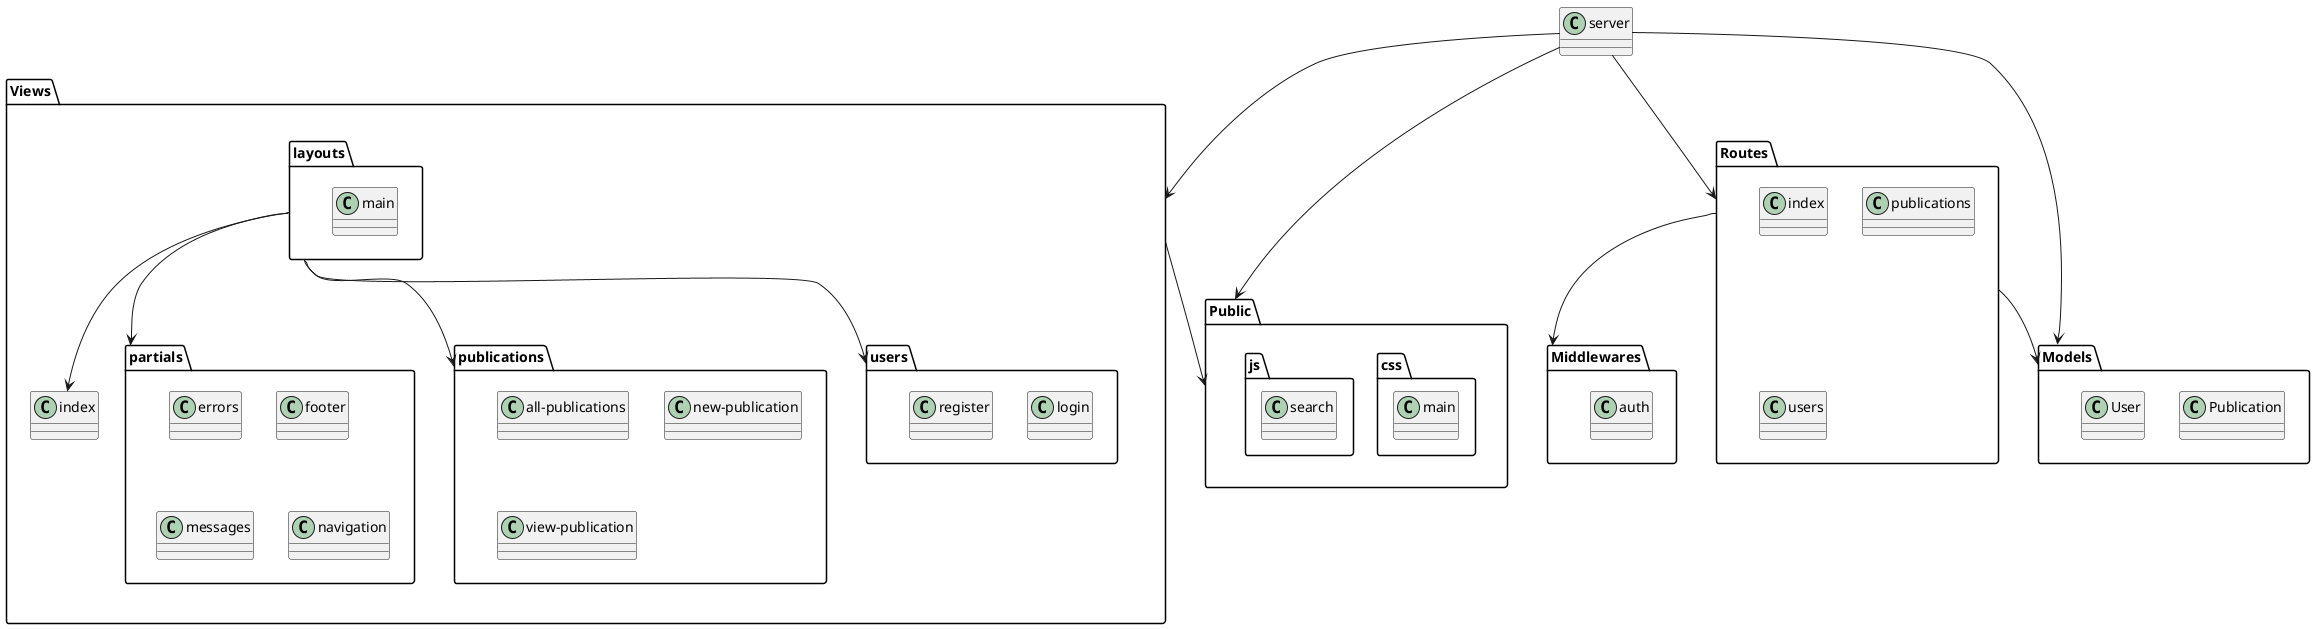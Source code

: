 @startuml architectureDiagram

package "Views" {
    package "layouts" {
        class main 
    }

    package "partials" {
        class errors 
        class footer 
        class messages 
        class navigation 
    }
    
    package "publications" {
      class all-publications 
      class new-publication 
      class view-publication 
    }
    
    package "users" {
      class "login" 
      class "register" 
    }
    
    class "index" 
      
  }

package "Routes" {
  class index {}
  class publications {}
  class users {}
}

package "Public" {
  package "css" {
    class main 
  }
  package "js" {
    class search 
  }
}

package "Models" {
  class Publication
  class User 
}

package "Middlewares" {
  class auth 
}

class server {}

Routes --> Middlewares
Routes --> Models
Views --> Public
Views.layouts --> Views.partials
Views.layouts --> Views.publications
Views.layouts --> Views.users
Views.layouts --> Views.index
server --> Views
server --> Public
server --> Routes
server --> Models


@enduml